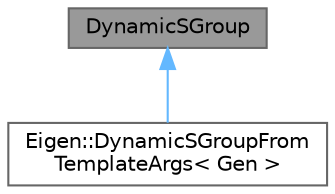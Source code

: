 digraph "DynamicSGroup"
{
 // LATEX_PDF_SIZE
  bgcolor="transparent";
  edge [fontname=Helvetica,fontsize=10,labelfontname=Helvetica,labelfontsize=10];
  node [fontname=Helvetica,fontsize=10,shape=box,height=0.2,width=0.4];
  Node1 [id="Node000001",label="DynamicSGroup",height=0.2,width=0.4,color="gray40", fillcolor="grey60", style="filled", fontcolor="black",tooltip="Dynamic symmetry group"];
  Node1 -> Node2 [id="edge1_Node000001_Node000002",dir="back",color="steelblue1",style="solid",tooltip=" "];
  Node2 [id="Node000002",label="Eigen::DynamicSGroupFrom\lTemplateArgs\< Gen \>",height=0.2,width=0.4,color="gray40", fillcolor="white", style="filled",URL="$class_eigen_1_1_dynamic_s_group_from_template_args.html",tooltip=" "];
}
